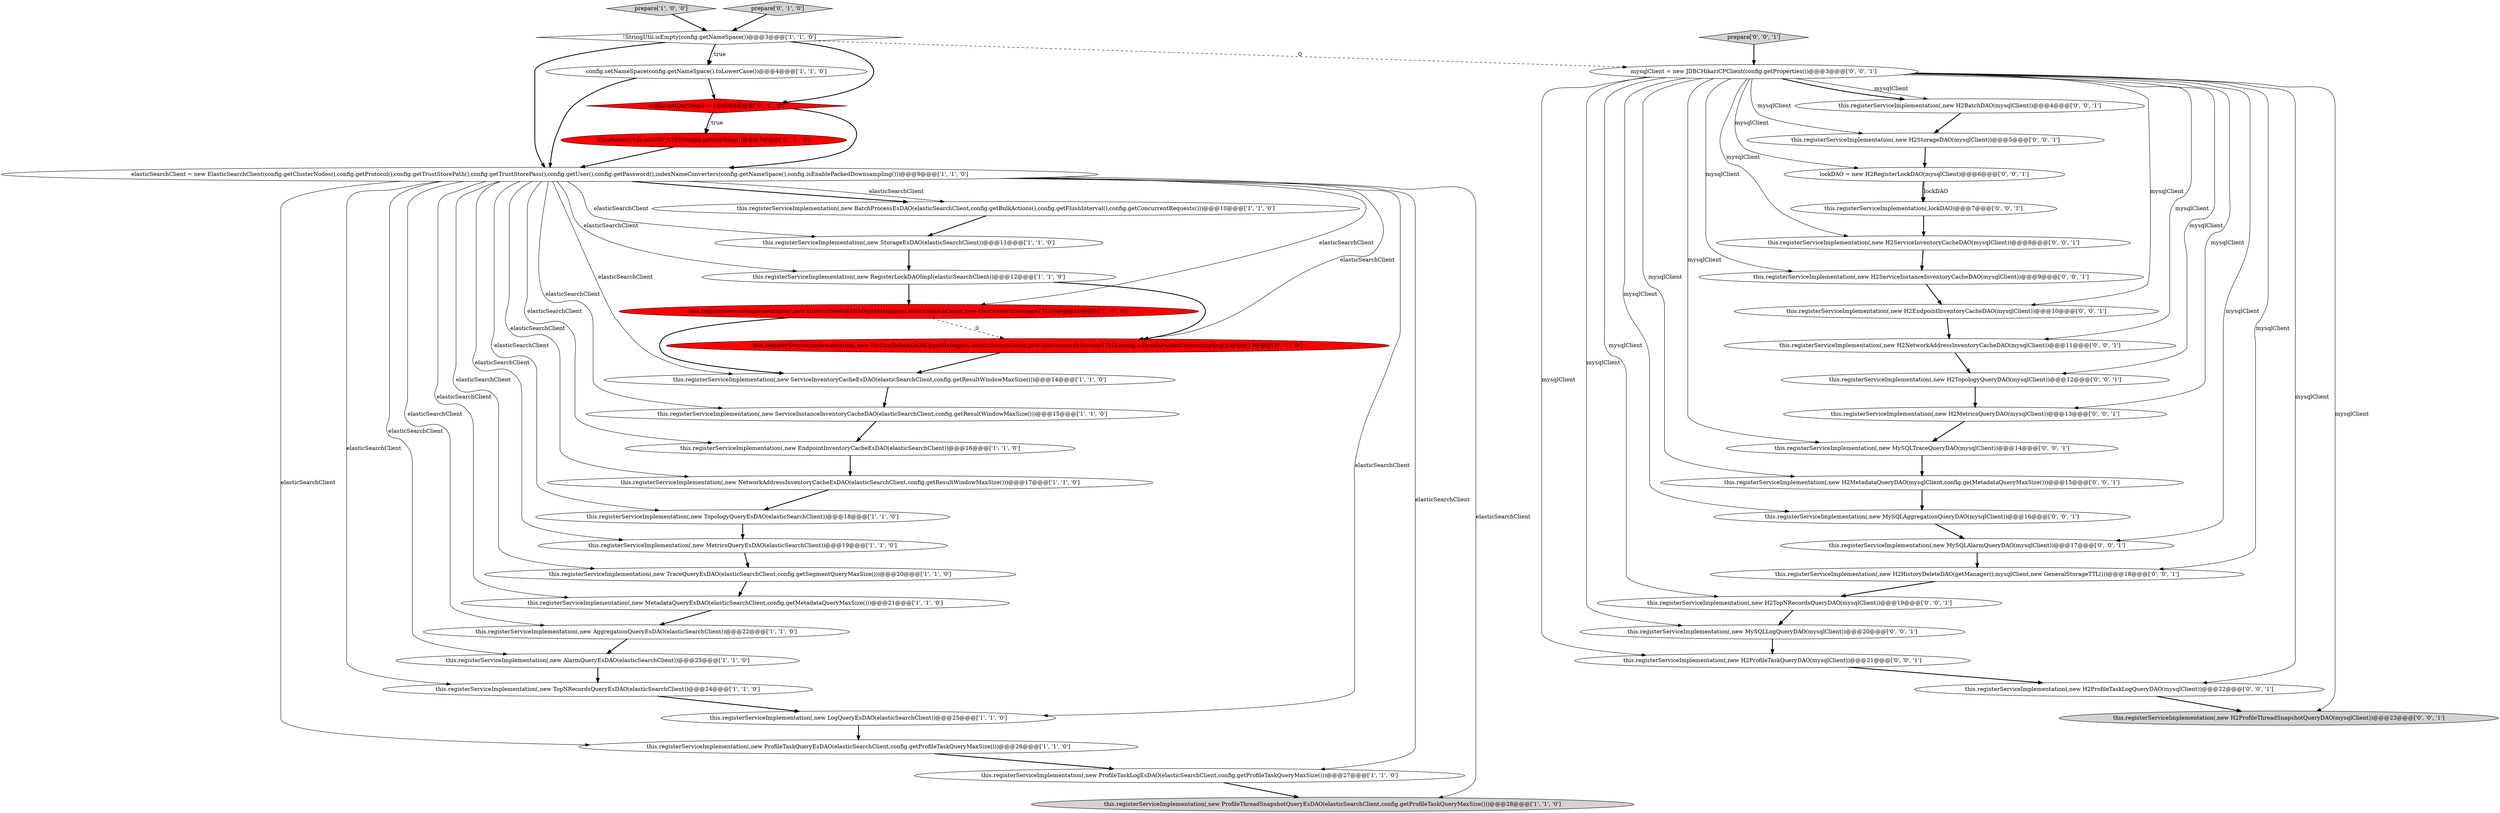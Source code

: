 digraph {
15 [style = filled, label = "this.registerServiceImplementation(,new EndpointInventoryCacheEsDAO(elasticSearchClient))@@@16@@@['1', '1', '0']", fillcolor = white, shape = ellipse image = "AAA0AAABBB1BBB"];
29 [style = filled, label = "this.registerServiceImplementation(,new H2ProfileThreadSnapshotQueryDAO(mysqlClient))@@@23@@@['0', '0', '1']", fillcolor = lightgray, shape = ellipse image = "AAA0AAABBB3BBB"];
35 [style = filled, label = "prepare['0', '0', '1']", fillcolor = lightgray, shape = diamond image = "AAA0AAABBB3BBB"];
1 [style = filled, label = "this.registerServiceImplementation(,new TopNRecordsQueryEsDAO(elasticSearchClient))@@@24@@@['1', '1', '0']", fillcolor = white, shape = ellipse image = "AAA0AAABBB1BBB"];
47 [style = filled, label = "this.registerServiceImplementation(,new H2EndpointInventoryCacheDAO(mysqlClient))@@@10@@@['0', '0', '1']", fillcolor = white, shape = ellipse image = "AAA0AAABBB3BBB"];
28 [style = filled, label = "lockDAO = new H2RegisterLockDAO(mysqlClient)@@@6@@@['0', '0', '1']", fillcolor = white, shape = ellipse image = "AAA0AAABBB3BBB"];
4 [style = filled, label = "this.registerServiceImplementation(,new NetworkAddressInventoryCacheEsDAO(elasticSearchClient,config.getResultWindowMaxSize()))@@@17@@@['1', '1', '0']", fillcolor = white, shape = ellipse image = "AAA0AAABBB1BBB"];
37 [style = filled, label = "this.registerServiceImplementation(,new H2HistoryDeleteDAO(getManager(),mysqlClient,new GeneralStorageTTL()))@@@18@@@['0', '0', '1']", fillcolor = white, shape = ellipse image = "AAA0AAABBB3BBB"];
12 [style = filled, label = "prepare['1', '0', '0']", fillcolor = lightgray, shape = diamond image = "AAA0AAABBB1BBB"];
27 [style = filled, label = "this.registerServiceImplementation(,new MySQLLogQueryDAO(mysqlClient))@@@20@@@['0', '0', '1']", fillcolor = white, shape = ellipse image = "AAA0AAABBB3BBB"];
0 [style = filled, label = "this.registerServiceImplementation(,new TraceQueryEsDAO(elasticSearchClient,config.getSegmentQueryMaxSize()))@@@20@@@['1', '1', '0']", fillcolor = white, shape = ellipse image = "AAA0AAABBB1BBB"];
48 [style = filled, label = "this.registerServiceImplementation(,new H2TopologyQueryDAO(mysqlClient))@@@12@@@['0', '0', '1']", fillcolor = white, shape = ellipse image = "AAA0AAABBB3BBB"];
20 [style = filled, label = "this.registerServiceImplementation(,new AlarmQueryEsDAO(elasticSearchClient))@@@23@@@['1', '1', '0']", fillcolor = white, shape = ellipse image = "AAA0AAABBB1BBB"];
46 [style = filled, label = "this.registerServiceImplementation(,new H2ServiceInstanceInventoryCacheDAO(mysqlClient))@@@9@@@['0', '0', '1']", fillcolor = white, shape = ellipse image = "AAA0AAABBB3BBB"];
2 [style = filled, label = "this.registerServiceImplementation(,new RegisterLockDAOImpl(elasticSearchClient))@@@12@@@['1', '1', '0']", fillcolor = white, shape = ellipse image = "AAA0AAABBB1BBB"];
32 [style = filled, label = "this.registerServiceImplementation(,new H2BatchDAO(mysqlClient))@@@4@@@['0', '0', '1']", fillcolor = white, shape = ellipse image = "AAA0AAABBB3BBB"];
23 [style = filled, label = "config.getDayStep() > 1@@@6@@@['0', '1', '0']", fillcolor = red, shape = diamond image = "AAA1AAABBB2BBB"];
7 [style = filled, label = "this.registerServiceImplementation(,new StorageEsDAO(elasticSearchClient))@@@11@@@['1', '1', '0']", fillcolor = white, shape = ellipse image = "AAA0AAABBB1BBB"];
25 [style = filled, label = "this.registerServiceImplementation(,new HistoryDeleteEsDAO(getManager(),elasticSearchClient,new ElasticsearchStorageTTL(),config.isEnablePackedDownsampling()))@@@13@@@['0', '1', '0']", fillcolor = red, shape = ellipse image = "AAA1AAABBB2BBB"];
40 [style = filled, label = "this.registerServiceImplementation(,new MySQLAggregationQueryDAO(mysqlClient))@@@16@@@['0', '0', '1']", fillcolor = white, shape = ellipse image = "AAA0AAABBB3BBB"];
14 [style = filled, label = "this.registerServiceImplementation(,new MetadataQueryEsDAO(elasticSearchClient,config.getMetadataQueryMaxSize()))@@@21@@@['1', '1', '0']", fillcolor = white, shape = ellipse image = "AAA0AAABBB1BBB"];
30 [style = filled, label = "this.registerServiceImplementation(,lockDAO)@@@7@@@['0', '0', '1']", fillcolor = white, shape = ellipse image = "AAA0AAABBB3BBB"];
34 [style = filled, label = "this.registerServiceImplementation(,new MySQLAlarmQueryDAO(mysqlClient))@@@17@@@['0', '0', '1']", fillcolor = white, shape = ellipse image = "AAA0AAABBB3BBB"];
21 [style = filled, label = "this.registerServiceImplementation(,new AggregationQueryEsDAO(elasticSearchClient))@@@22@@@['1', '1', '0']", fillcolor = white, shape = ellipse image = "AAA0AAABBB1BBB"];
44 [style = filled, label = "this.registerServiceImplementation(,new H2MetricsQueryDAO(mysqlClient))@@@13@@@['0', '0', '1']", fillcolor = white, shape = ellipse image = "AAA0AAABBB3BBB"];
24 [style = filled, label = "TimeSeriesUtils.setDAY_STEP(config.getDayStep())@@@7@@@['0', '1', '0']", fillcolor = red, shape = ellipse image = "AAA1AAABBB2BBB"];
33 [style = filled, label = "this.registerServiceImplementation(,new H2ProfileTaskLogQueryDAO(mysqlClient))@@@22@@@['0', '0', '1']", fillcolor = white, shape = ellipse image = "AAA0AAABBB3BBB"];
41 [style = filled, label = "this.registerServiceImplementation(,new H2NetworkAddressInventoryCacheDAO(mysqlClient))@@@11@@@['0', '0', '1']", fillcolor = white, shape = ellipse image = "AAA0AAABBB3BBB"];
16 [style = filled, label = "this.registerServiceImplementation(,new HistoryDeleteEsDAO(getManager(),elasticSearchClient,new ElasticsearchStorageTTL()))@@@10@@@['1', '0', '0']", fillcolor = red, shape = ellipse image = "AAA1AAABBB1BBB"];
18 [style = filled, label = "this.registerServiceImplementation(,new ServiceInventoryCacheEsDAO(elasticSearchClient,config.getResultWindowMaxSize()))@@@14@@@['1', '1', '0']", fillcolor = white, shape = ellipse image = "AAA0AAABBB1BBB"];
36 [style = filled, label = "mysqlClient = new JDBCHikariCPClient(config.getProperties())@@@3@@@['0', '0', '1']", fillcolor = white, shape = ellipse image = "AAA0AAABBB3BBB"];
5 [style = filled, label = "this.registerServiceImplementation(,new ProfileTaskLogEsDAO(elasticSearchClient,config.getProfileTaskQueryMaxSize()))@@@27@@@['1', '1', '0']", fillcolor = white, shape = ellipse image = "AAA0AAABBB1BBB"];
17 [style = filled, label = "config.setNameSpace(config.getNameSpace().toLowerCase())@@@4@@@['1', '1', '0']", fillcolor = white, shape = ellipse image = "AAA0AAABBB1BBB"];
38 [style = filled, label = "this.registerServiceImplementation(,new H2TopNRecordsQueryDAO(mysqlClient))@@@19@@@['0', '0', '1']", fillcolor = white, shape = ellipse image = "AAA0AAABBB3BBB"];
3 [style = filled, label = "this.registerServiceImplementation(,new ServiceInstanceInventoryCacheDAO(elasticSearchClient,config.getResultWindowMaxSize()))@@@15@@@['1', '1', '0']", fillcolor = white, shape = ellipse image = "AAA0AAABBB1BBB"];
10 [style = filled, label = "!StringUtil.isEmpty(config.getNameSpace())@@@3@@@['1', '1', '0']", fillcolor = white, shape = diamond image = "AAA0AAABBB1BBB"];
6 [style = filled, label = "this.registerServiceImplementation(,new BatchProcessEsDAO(elasticSearchClient,config.getBulkActions(),config.getFlushInterval(),config.getConcurrentRequests()))@@@10@@@['1', '1', '0']", fillcolor = white, shape = ellipse image = "AAA0AAABBB1BBB"];
43 [style = filled, label = "this.registerServiceImplementation(,new H2ServiceInventoryCacheDAO(mysqlClient))@@@8@@@['0', '0', '1']", fillcolor = white, shape = ellipse image = "AAA0AAABBB3BBB"];
9 [style = filled, label = "this.registerServiceImplementation(,new ProfileTaskQueryEsDAO(elasticSearchClient,config.getProfileTaskQueryMaxSize()))@@@26@@@['1', '1', '0']", fillcolor = white, shape = ellipse image = "AAA0AAABBB1BBB"];
26 [style = filled, label = "prepare['0', '1', '0']", fillcolor = lightgray, shape = diamond image = "AAA0AAABBB2BBB"];
39 [style = filled, label = "this.registerServiceImplementation(,new H2StorageDAO(mysqlClient))@@@5@@@['0', '0', '1']", fillcolor = white, shape = ellipse image = "AAA0AAABBB3BBB"];
45 [style = filled, label = "this.registerServiceImplementation(,new H2MetadataQueryDAO(mysqlClient,config.getMetadataQueryMaxSize()))@@@15@@@['0', '0', '1']", fillcolor = white, shape = ellipse image = "AAA0AAABBB3BBB"];
8 [style = filled, label = "this.registerServiceImplementation(,new TopologyQueryEsDAO(elasticSearchClient))@@@18@@@['1', '1', '0']", fillcolor = white, shape = ellipse image = "AAA0AAABBB1BBB"];
11 [style = filled, label = "this.registerServiceImplementation(,new LogQueryEsDAO(elasticSearchClient))@@@25@@@['1', '1', '0']", fillcolor = white, shape = ellipse image = "AAA0AAABBB1BBB"];
42 [style = filled, label = "this.registerServiceImplementation(,new MySQLTraceQueryDAO(mysqlClient))@@@14@@@['0', '0', '1']", fillcolor = white, shape = ellipse image = "AAA0AAABBB3BBB"];
19 [style = filled, label = "this.registerServiceImplementation(,new MetricsQueryEsDAO(elasticSearchClient))@@@19@@@['1', '1', '0']", fillcolor = white, shape = ellipse image = "AAA0AAABBB1BBB"];
22 [style = filled, label = "this.registerServiceImplementation(,new ProfileThreadSnapshotQueryEsDAO(elasticSearchClient,config.getProfileTaskQueryMaxSize()))@@@28@@@['1', '1', '0']", fillcolor = lightgray, shape = ellipse image = "AAA0AAABBB1BBB"];
31 [style = filled, label = "this.registerServiceImplementation(,new H2ProfileTaskQueryDAO(mysqlClient))@@@21@@@['0', '0', '1']", fillcolor = white, shape = ellipse image = "AAA0AAABBB3BBB"];
13 [style = filled, label = "elasticSearchClient = new ElasticSearchClient(config.getClusterNodes(),config.getProtocol(),config.getTrustStorePath(),config.getTrustStorePass(),config.getUser(),config.getPassword(),indexNameConverters(config.getNameSpace(),config.isEnablePackedDownsampling()))@@@9@@@['1', '1', '0']", fillcolor = white, shape = ellipse image = "AAA0AAABBB1BBB"];
13->9 [style = solid, label="elasticSearchClient"];
18->3 [style = bold, label=""];
13->0 [style = solid, label="elasticSearchClient"];
36->39 [style = solid, label="mysqlClient"];
36->38 [style = solid, label="mysqlClient"];
26->10 [style = bold, label=""];
42->45 [style = bold, label=""];
10->36 [style = dashed, label="0"];
36->45 [style = solid, label="mysqlClient"];
10->17 [style = bold, label=""];
11->9 [style = bold, label=""];
36->37 [style = solid, label="mysqlClient"];
36->40 [style = solid, label="mysqlClient"];
13->7 [style = solid, label="elasticSearchClient"];
36->44 [style = solid, label="mysqlClient"];
41->48 [style = bold, label=""];
13->11 [style = solid, label="elasticSearchClient"];
0->14 [style = bold, label=""];
12->10 [style = bold, label=""];
13->8 [style = solid, label="elasticSearchClient"];
13->4 [style = solid, label="elasticSearchClient"];
23->13 [style = bold, label=""];
13->1 [style = solid, label="elasticSearchClient"];
37->38 [style = bold, label=""];
9->5 [style = bold, label=""];
4->8 [style = bold, label=""];
2->25 [style = bold, label=""];
13->19 [style = solid, label="elasticSearchClient"];
36->43 [style = solid, label="mysqlClient"];
2->16 [style = bold, label=""];
36->41 [style = solid, label="mysqlClient"];
13->2 [style = solid, label="elasticSearchClient"];
36->42 [style = solid, label="mysqlClient"];
28->30 [style = bold, label=""];
36->47 [style = solid, label="mysqlClient"];
16->25 [style = dashed, label="0"];
36->33 [style = solid, label="mysqlClient"];
27->31 [style = bold, label=""];
48->44 [style = bold, label=""];
40->34 [style = bold, label=""];
36->32 [style = solid, label="mysqlClient"];
43->46 [style = bold, label=""];
13->18 [style = solid, label="elasticSearchClient"];
1->11 [style = bold, label=""];
33->29 [style = bold, label=""];
13->20 [style = solid, label="elasticSearchClient"];
36->46 [style = solid, label="mysqlClient"];
7->2 [style = bold, label=""];
31->33 [style = bold, label=""];
36->48 [style = solid, label="mysqlClient"];
47->41 [style = bold, label=""];
36->31 [style = solid, label="mysqlClient"];
36->29 [style = solid, label="mysqlClient"];
6->7 [style = bold, label=""];
13->21 [style = solid, label="elasticSearchClient"];
5->22 [style = bold, label=""];
23->24 [style = dotted, label="true"];
14->21 [style = bold, label=""];
24->13 [style = bold, label=""];
44->42 [style = bold, label=""];
16->18 [style = bold, label=""];
13->5 [style = solid, label="elasticSearchClient"];
13->25 [style = solid, label="elasticSearchClient"];
30->43 [style = bold, label=""];
28->30 [style = solid, label="lockDAO"];
25->18 [style = bold, label=""];
38->27 [style = bold, label=""];
36->34 [style = solid, label="mysqlClient"];
20->1 [style = bold, label=""];
17->23 [style = bold, label=""];
19->0 [style = bold, label=""];
10->17 [style = dotted, label="true"];
36->27 [style = solid, label="mysqlClient"];
13->6 [style = solid, label="elasticSearchClient"];
10->13 [style = bold, label=""];
10->23 [style = bold, label=""];
32->39 [style = bold, label=""];
17->13 [style = bold, label=""];
13->6 [style = bold, label=""];
13->22 [style = solid, label="elasticSearchClient"];
45->40 [style = bold, label=""];
13->16 [style = solid, label="elasticSearchClient"];
8->19 [style = bold, label=""];
36->32 [style = bold, label=""];
3->15 [style = bold, label=""];
46->47 [style = bold, label=""];
39->28 [style = bold, label=""];
13->14 [style = solid, label="elasticSearchClient"];
23->24 [style = bold, label=""];
13->3 [style = solid, label="elasticSearchClient"];
21->20 [style = bold, label=""];
34->37 [style = bold, label=""];
15->4 [style = bold, label=""];
36->28 [style = solid, label="mysqlClient"];
35->36 [style = bold, label=""];
13->15 [style = solid, label="elasticSearchClient"];
}
